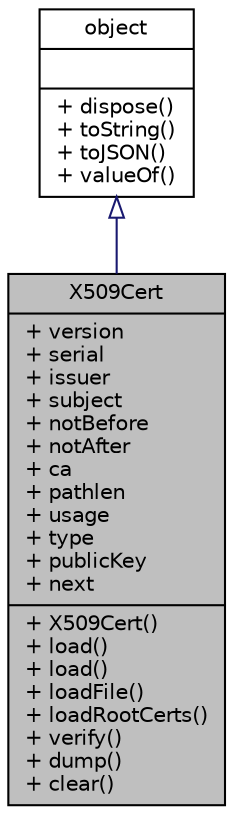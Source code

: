 digraph "X509Cert"
{
  edge [fontname="Helvetica",fontsize="10",labelfontname="Helvetica",labelfontsize="10"];
  node [fontname="Helvetica",fontsize="10",shape=record];
  Node1 [label="{X509Cert\n|+ version\l+ serial\l+ issuer\l+ subject\l+ notBefore\l+ notAfter\l+ ca\l+ pathlen\l+ usage\l+ type\l+ publicKey\l+ next\l|+ X509Cert()\l+ load()\l+ load()\l+ loadFile()\l+ loadRootCerts()\l+ verify()\l+ dump()\l+ clear()\l}",height=0.2,width=0.4,color="black", fillcolor="grey75", style="filled", fontcolor="black"];
  Node2 -> Node1 [dir="back",color="midnightblue",fontsize="10",style="solid",arrowtail="onormal",fontname="Helvetica"];
  Node2 [label="{object\n||+ dispose()\l+ toString()\l+ toJSON()\l+ valueOf()\l}",height=0.2,width=0.4,color="black", fillcolor="white", style="filled",URL="$db/d38/interfaceobject.html",tooltip="All objects inherit from this. "];
}
